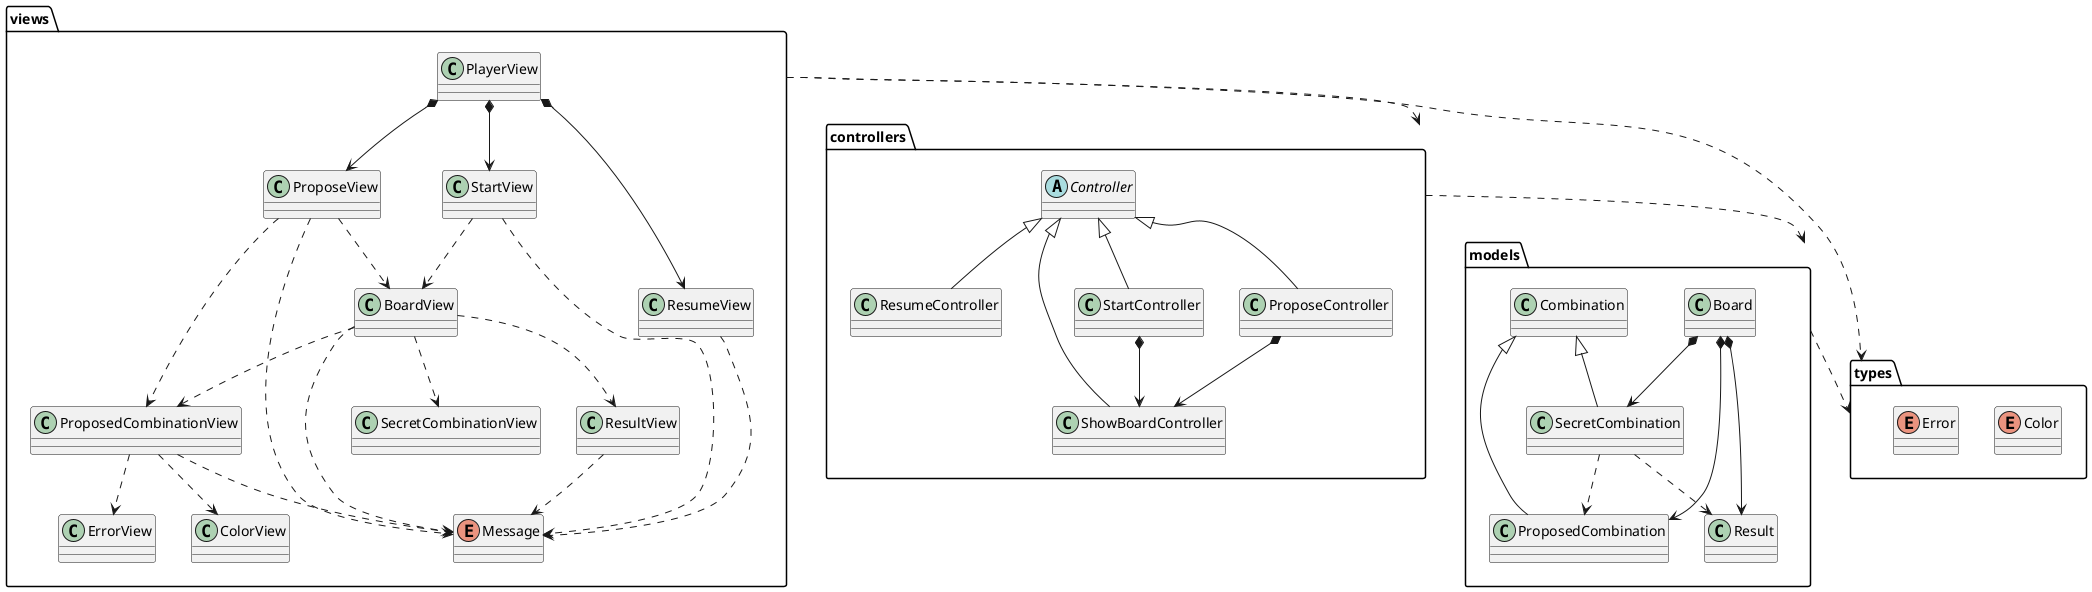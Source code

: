 @startuml mastermind_analisis
package views {
    class PlayerView
    class StartView
    class ProposeView
    class ResumeView
    class BoardView
    class ProposedCombinationView
    class SecretCombinationView
    class ResultView
    class ColorView
    enum Message
    class ErrorView
}

PlayerView *-down-> StartView
PlayerView *-down-> ProposeView
PlayerView *-down-> ResumeView
StartView .down.> BoardView
ProposeView .down.> BoardView
BoardView .down.> ProposedCombinationView
BoardView .down.> ResultView
BoardView .down.> Message
BoardView .down.> SecretCombinationView
ProposedCombinationView .down.> ColorView
ProposedCombinationView .down.> ErrorView
ProposedCombinationView .down.> Message
ResultView .down.> Message
StartView .down.> Message
ResumeView .down.> Message
ProposeView .down.> ProposedCombinationView
ProposeView .down.> Message

package controllers {
    abstract class Controller
    class StartController
    class ProposeController
    class ResumeController
    class ShowBoardController
}

Controller <|-- StartController
Controller <|-- ProposeController
Controller <|-- ResumeController
Controller <|-- ShowBoardController
StartController *-down-> ShowBoardController
ProposeController *-down-> ShowBoardController

package models {
    class Board
    class Combination
    class ProposedCombination
    class SecretCombination
    Combination <|-- ProposedCombination
    Combination <|-- SecretCombination
    class Result
}

package types {
    enum Color
    enum Error
}

Board *-down-> ProposedCombination
Board *-down-> SecretCombination
Board *-down-> Result
SecretCombination .down.> Result
SecretCombination .down.> ProposedCombination

views .down.> controllers
controllers .down.> models
views .down.> types
models .down.> types
@enduml

@startuml mastermind_analisis_usecase_start
allow_mixing

actor Player

package views {
    object StartView
    object Message
    object BoardView
    object SecretCombinationView
    object ProposedCombinationView
    object ResultView
    object ColorView
}

package controllers {
    object "startController\n:StartController" as StartController
}

package models {
    object Board
    object Result
    object ProposedCombination
}

package types {
    object "color\n:Color" as Color
}

Player -down-> StartView
note on link
    start()
end note
StartView .down.> Message
note on link
    write()
end note
StartView .down.> BoardView
note on link
    write(startController)
end note
BoardView .down.> StartController
note on link
    getAttempts()
    getProposedCombinationColors(position)
    getBlacks(position)
    getWhites(position)
end note
BoardView .down.> Message
note on link
    write(attempts)
end note
BoardView .down.> SecretCombinationView
note on link
    write()
end note
SecretCombinationView .down.> Message
note on link
    write()
end note
BoardView .down.> ProposedCombinationView
note on link
    write(colors)
end note
ProposedCombinationView .down.> ColorView
note on link
    write(color)
end note
ColorView .down.> Color
BoardView .down.> ResultView
note on link
    write(blacks, whites)
end note
ResultView .down.> Message
note on link
    write(blacks, whites)
end note
StartController -down-> Board
note on link
    getAttempts()
    getProposedCombinationColors(position)
    getBlacks(position)
    getWhites(position)
end note
Board *-down-> Result
note on link
    getBlacks()
    getWhites()
end note
Board *-down-> ProposedCombination
note on link
    getColors()
end note
ProposedCombination *-down-> Color
Board .down.> Color
StartController .down.> Color
BoardView .down.> Color
ProposedCombinationView .down.> Color
@enduml

@startuml mastermind_analisis_usecase_propose
allow_mixing

actor Player

package views {
    object ProposeView
    object Message
    object BoardView
    object SecretCombinationView
    object ProposedCombinationView
    object ResultView
    object ColorView
    object ErrorView
}

package controllers {
    object "proposeController\n:ProposeController" as ProposeController
}

package models {
    object Board
    object Result
    object "proposedCombination\n:ProposedCombination" as ProposedCombination
    object SecretCombination
}

package types {
    object "color\n:Color" as Color
    object "error\n:Error" as Error
}

Player -down-> ProposeView
note on link
    propose()
end note
ProposeView .down.> BoardView
note on link
    write(proposeController)
end note
BoardView .down.> ProposeController
note on link
    getAttempts()
    getProposedCombinationColors(position)
    getBlacks(position)
    getWhites(position)
end note
BoardView .down.> Message
note on link
    write(attempts)
end note
BoardView .down.> SecretCombinationView
note on link
    write()
end note
SecretCombinationView .down.> Message
note on link
    write()
end note
BoardView .down.> ProposedCombinationView
note on link
    write(colors)
end note
ProposedCombinationView .down.> ColorView
note on link
    write(color)
end note
ColorView .down.> Color
BoardView .down.> ResultView
note on link
    write(blacks, whites)
end note
ResultView .down.> Message
note on link
    write(blacks, whites)
end note
ProposeController -down-> Board
note on link
    getError(colors)
    add(colors)
    isFinished()
    isWinner()
    getAttempts()
    getProposedCombinationColors(position)
    getBlacks(position)
    getWhites(position)
end note
Board *-down-> Result
note on link
    isWinner()
    getBlacks()
    getWhites()
end note
Board *-down-> ProposedCombination
note on link
    new(colors)
    getError()
    getColors()
end note
ProposedCombination *-down-> Color
Board .down.> Color
ProposeController .down.> Color
BoardView .down.> Color
ProposedCombinationView .down.> Color
ProposeView .down.> ProposedCombinationView
note on link
    read(proposeController)
end note
ProposedCombinationView .down.> Message
note on link
    write()
end note
ProposedCombinationView .down.> ErrorView
note on link
    write(error)
end note
ProposedCombinationView .down.> ColorView
note on link
    read()
end note
ProposedCombinationView .down.> ProposeController
note on link
    getError(colors)
    add(colors)
end note
ProposedCombination .down.> Error
ErrorView .down.> Error
ProposeView -down-> ProposeController
note on link
    isFinished()
    isWinner()
end note
ProposeView .down.> Message
note on link
    write()
end note
Board .down.> Board
note on link
    isLoser()
end note
Board *-down-> SecretCombination
note on link
    getResult(proposedCombination)
end note
SecretCombination *-down-> ProposedCombination
note on link
    contains(color)
    contains(color, position)
end note
SecretCombination *-down-> Color
SecretCombination .down.> Result
note on link
    new(blacks, whites)
end note
Board .down.> Error
@enduml

@startuml mastermind_analisis_usecase_resume
allow_mixing

actor :Player: as Playerr

package controllers  {
    object ResumeController
}

package models  {
    object Board
    object SecretCombination
}

package types  {
    object Color
}

package views {
    object ResumeView
    object Message
}

Playerr --> ResumeView
note on link
    resume()
end note
ResumeView --> ResumeController
note on link
    reset()
end note
ResumeView ..> Message
note on link
    write()
end note
ResumeController --> Board
note on link
    reset()
end note
Board *-down-> SecretCombination
note on link
    new()
end note
SecretCombination *-down-> Color
@enduml